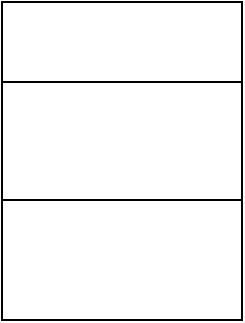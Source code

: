 <mxfile version="18.2.1" type="github"><diagram id="uSURYONk4niPD50rhZam" name="Page-1"><mxGraphModel dx="813" dy="441" grid="1" gridSize="10" guides="1" tooltips="1" connect="1" arrows="1" fold="1" page="1" pageScale="1" pageWidth="827" pageHeight="1169" math="0" shadow="0"><root><mxCell id="0"/><mxCell id="1" parent="0"/><mxCell id="k4EFltDphO0I8F4LzMbz-1" value="" style="rounded=0;whiteSpace=wrap;html=1;" vertex="1" parent="1"><mxGeometry x="140" y="490" width="120" height="40" as="geometry"/></mxCell><mxCell id="k4EFltDphO0I8F4LzMbz-2" value="" style="rounded=0;whiteSpace=wrap;html=1;" vertex="1" parent="1"><mxGeometry x="140" y="530" width="120" height="70" as="geometry"/></mxCell><mxCell id="k4EFltDphO0I8F4LzMbz-3" value="" style="rounded=0;whiteSpace=wrap;html=1;" vertex="1" parent="1"><mxGeometry x="140" y="589" width="120" height="60" as="geometry"/></mxCell></root></mxGraphModel></diagram></mxfile>